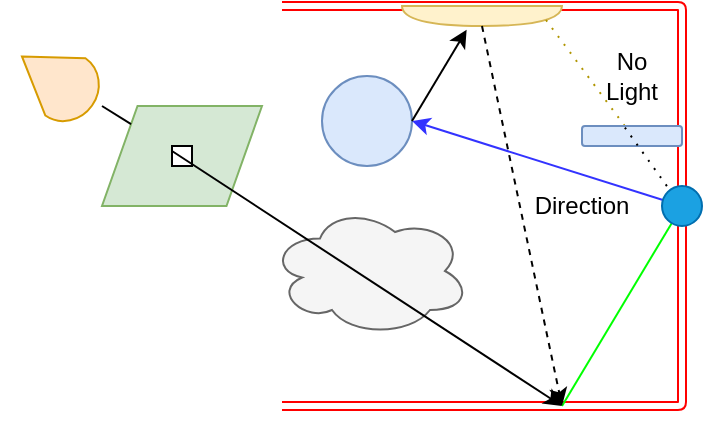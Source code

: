 <mxfile version="13.4.2" type="device"><diagram id="fLEODkLS73IXqByaidaQ" name="Page-1"><mxGraphModel dx="446" dy="626" grid="1" gridSize="10" guides="1" tooltips="1" connect="1" arrows="1" fold="1" page="1" pageScale="1" pageWidth="827" pageHeight="1169" math="0" shadow="0"><root><mxCell id="0"/><mxCell id="1" parent="0"/><mxCell id="aRYnZtg0nxZNn7wF0fZv-4" value="" style="shape=parallelogram;perimeter=parallelogramPerimeter;whiteSpace=wrap;html=1;size=0.222;rotation=-180;fillColor=#d5e8d4;strokeColor=#82b366;" parent="1" vertex="1"><mxGeometry x="230" y="570" width="80" height="50" as="geometry"/></mxCell><mxCell id="aRYnZtg0nxZNn7wF0fZv-1" value="" style="shape=link;html=1;fillColor=#e51400;strokeColor=#FF0000;" parent="1" edge="1"><mxGeometry width="100" relative="1" as="geometry"><mxPoint x="320" y="720" as="sourcePoint"/><mxPoint x="320" y="520" as="targetPoint"/><Array as="points"><mxPoint x="520" y="720"/><mxPoint x="520" y="520"/></Array></mxGeometry></mxCell><mxCell id="aRYnZtg0nxZNn7wF0fZv-5" value="" style="verticalLabelPosition=bottom;verticalAlign=top;html=1;shape=mxgraph.basic.rect;fillColor2=none;strokeWidth=1;size=20;indent=5;" parent="1" vertex="1"><mxGeometry x="265" y="590" width="10" height="10" as="geometry"/></mxCell><mxCell id="aRYnZtg0nxZNn7wF0fZv-7" value="" style="ellipse;shape=cloud;whiteSpace=wrap;html=1;fillColor=#f5f5f5;strokeColor=#666666;fontColor=#333333;" parent="1" vertex="1"><mxGeometry x="314" y="620" width="100" height="65" as="geometry"/></mxCell><mxCell id="aRYnZtg0nxZNn7wF0fZv-8" value="" style="ellipse;whiteSpace=wrap;html=1;aspect=fixed;fillColor=#dae8fc;strokeColor=#6c8ebf;" parent="1" vertex="1"><mxGeometry x="340" y="555" width="45" height="45" as="geometry"/></mxCell><mxCell id="aRYnZtg0nxZNn7wF0fZv-9" value="" style="shape=or;whiteSpace=wrap;html=1;rotation=90;fillColor=#fff2cc;strokeColor=#d6b656;" parent="1" vertex="1"><mxGeometry x="415" y="485" width="10" height="80" as="geometry"/></mxCell><mxCell id="aRYnZtg0nxZNn7wF0fZv-10" value="" style="endArrow=classic;html=1;exitX=0;exitY=0.25;exitDx=0;exitDy=0;fillColor=#e51400;" parent="1" source="aRYnZtg0nxZNn7wF0fZv-5" edge="1"><mxGeometry width="50" height="50" relative="1" as="geometry"><mxPoint x="230" y="570" as="sourcePoint"/><mxPoint x="460" y="720" as="targetPoint"/></mxGeometry></mxCell><mxCell id="aRYnZtg0nxZNn7wF0fZv-11" value="" style="endArrow=classic;html=1;strokeColor=#00FF00;" parent="1" edge="1"><mxGeometry width="50" height="50" relative="1" as="geometry"><mxPoint x="460" y="720" as="sourcePoint"/><mxPoint x="520" y="620" as="targetPoint"/></mxGeometry></mxCell><mxCell id="aRYnZtg0nxZNn7wF0fZv-12" value="" style="endArrow=classic;html=1;entryX=1;entryY=0.5;entryDx=0;entryDy=0;strokeColor=#3333FF;" parent="1" target="aRYnZtg0nxZNn7wF0fZv-8" edge="1"><mxGeometry width="50" height="50" relative="1" as="geometry"><mxPoint x="520" y="620" as="sourcePoint"/><mxPoint x="560" y="580" as="targetPoint"/></mxGeometry></mxCell><mxCell id="aRYnZtg0nxZNn7wF0fZv-13" value="" style="endArrow=classic;html=1;exitX=1;exitY=0.5;exitDx=0;exitDy=0;exitPerimeter=0;dashed=1;" parent="1" source="aRYnZtg0nxZNn7wF0fZv-9" edge="1"><mxGeometry width="50" height="50" relative="1" as="geometry"><mxPoint x="510" y="630" as="sourcePoint"/><mxPoint x="460" y="720" as="targetPoint"/></mxGeometry></mxCell><mxCell id="aRYnZtg0nxZNn7wF0fZv-14" value="" style="endArrow=none;html=1;dashed=1;exitX=0.7;exitY=0.1;exitDx=0;exitDy=0;exitPerimeter=0;endFill=0;dashPattern=1 4;entryX=0.423;entryY=-0.033;entryDx=0;entryDy=0;entryPerimeter=0;fillColor=#e3c800;strokeColor=#B09500;" parent="1" source="aRYnZtg0nxZNn7wF0fZv-9" target="aRYnZtg0nxZNn7wF0fZv-21" edge="1"><mxGeometry width="50" height="50" relative="1" as="geometry"><mxPoint x="510" y="630" as="sourcePoint"/><mxPoint x="520" y="620" as="targetPoint"/></mxGeometry></mxCell><mxCell id="aRYnZtg0nxZNn7wF0fZv-20" value="" style="endArrow=classic;html=1;entryX=1.186;entryY=0.596;entryDx=0;entryDy=0;entryPerimeter=0;exitX=1;exitY=0.5;exitDx=0;exitDy=0;" parent="1" source="aRYnZtg0nxZNn7wF0fZv-8" target="aRYnZtg0nxZNn7wF0fZv-9" edge="1"><mxGeometry width="50" height="50" relative="1" as="geometry"><mxPoint x="390" y="580" as="sourcePoint"/><mxPoint x="560" y="580" as="targetPoint"/></mxGeometry></mxCell><mxCell id="aRYnZtg0nxZNn7wF0fZv-21" value="" style="rounded=1;whiteSpace=wrap;html=1;fillColor=#dae8fc;strokeColor=#6c8ebf;" parent="1" vertex="1"><mxGeometry x="470" y="580" width="50" height="10" as="geometry"/></mxCell><mxCell id="1Mo6YbGxneGPP6AUNodm-5" value="" style="endArrow=none;html=1;entryX=1;entryY=1;entryDx=0;entryDy=0;endFill=0;fillColor=#e51400;" parent="1" target="aRYnZtg0nxZNn7wF0fZv-4" edge="1"><mxGeometry width="50" height="50" relative="1" as="geometry"><mxPoint x="230" y="570" as="sourcePoint"/><mxPoint x="245" y="540" as="targetPoint"/></mxGeometry></mxCell><mxCell id="1Mo6YbGxneGPP6AUNodm-7" value="" style="ellipse;whiteSpace=wrap;html=1;aspect=fixed;fillColor=#1ba1e2;strokeColor=#006EAF;fontColor=#ffffff;" parent="1" vertex="1"><mxGeometry x="510" y="610" width="20" height="20" as="geometry"/></mxCell><mxCell id="V5E9cn3wTpyUBpXY7yiH-1" value="" style="verticalLabelPosition=bottom;verticalAlign=top;html=1;shape=mxgraph.basic.cone2;dx=0.5;dy=0.62;rotation=-55;fillColor=#ffe6cc;strokeColor=#d79b00;" parent="1" vertex="1"><mxGeometry x="190.02" y="536.1" width="34.98" height="42.8" as="geometry"/></mxCell><mxCell id="V5E9cn3wTpyUBpXY7yiH-7" value="Direction" style="text;html=1;strokeColor=none;fillColor=none;align=center;verticalAlign=middle;whiteSpace=wrap;rounded=0;" parent="1" vertex="1"><mxGeometry x="450" y="610" width="40" height="20" as="geometry"/></mxCell><mxCell id="V5E9cn3wTpyUBpXY7yiH-8" value="No Light" style="text;html=1;strokeColor=none;fillColor=none;align=center;verticalAlign=middle;whiteSpace=wrap;rounded=0;" parent="1" vertex="1"><mxGeometry x="475" y="545" width="40" height="20" as="geometry"/></mxCell><mxCell id="V5E9cn3wTpyUBpXY7yiH-9" value="" style="endArrow=none;html=1;dashed=1;exitX=0.429;exitY=0.078;exitDx=0;exitDy=0;exitPerimeter=0;endFill=0;dashPattern=1 4;entryX=0.239;entryY=0.164;entryDx=0;entryDy=0;entryPerimeter=0;fillColor=#e3c800;" parent="1" source="aRYnZtg0nxZNn7wF0fZv-21" target="1Mo6YbGxneGPP6AUNodm-7" edge="1"><mxGeometry width="50" height="50" relative="1" as="geometry"><mxPoint x="462" y="537" as="sourcePoint"/><mxPoint x="501.15" y="589.67" as="targetPoint"/></mxGeometry></mxCell></root></mxGraphModel></diagram></mxfile>